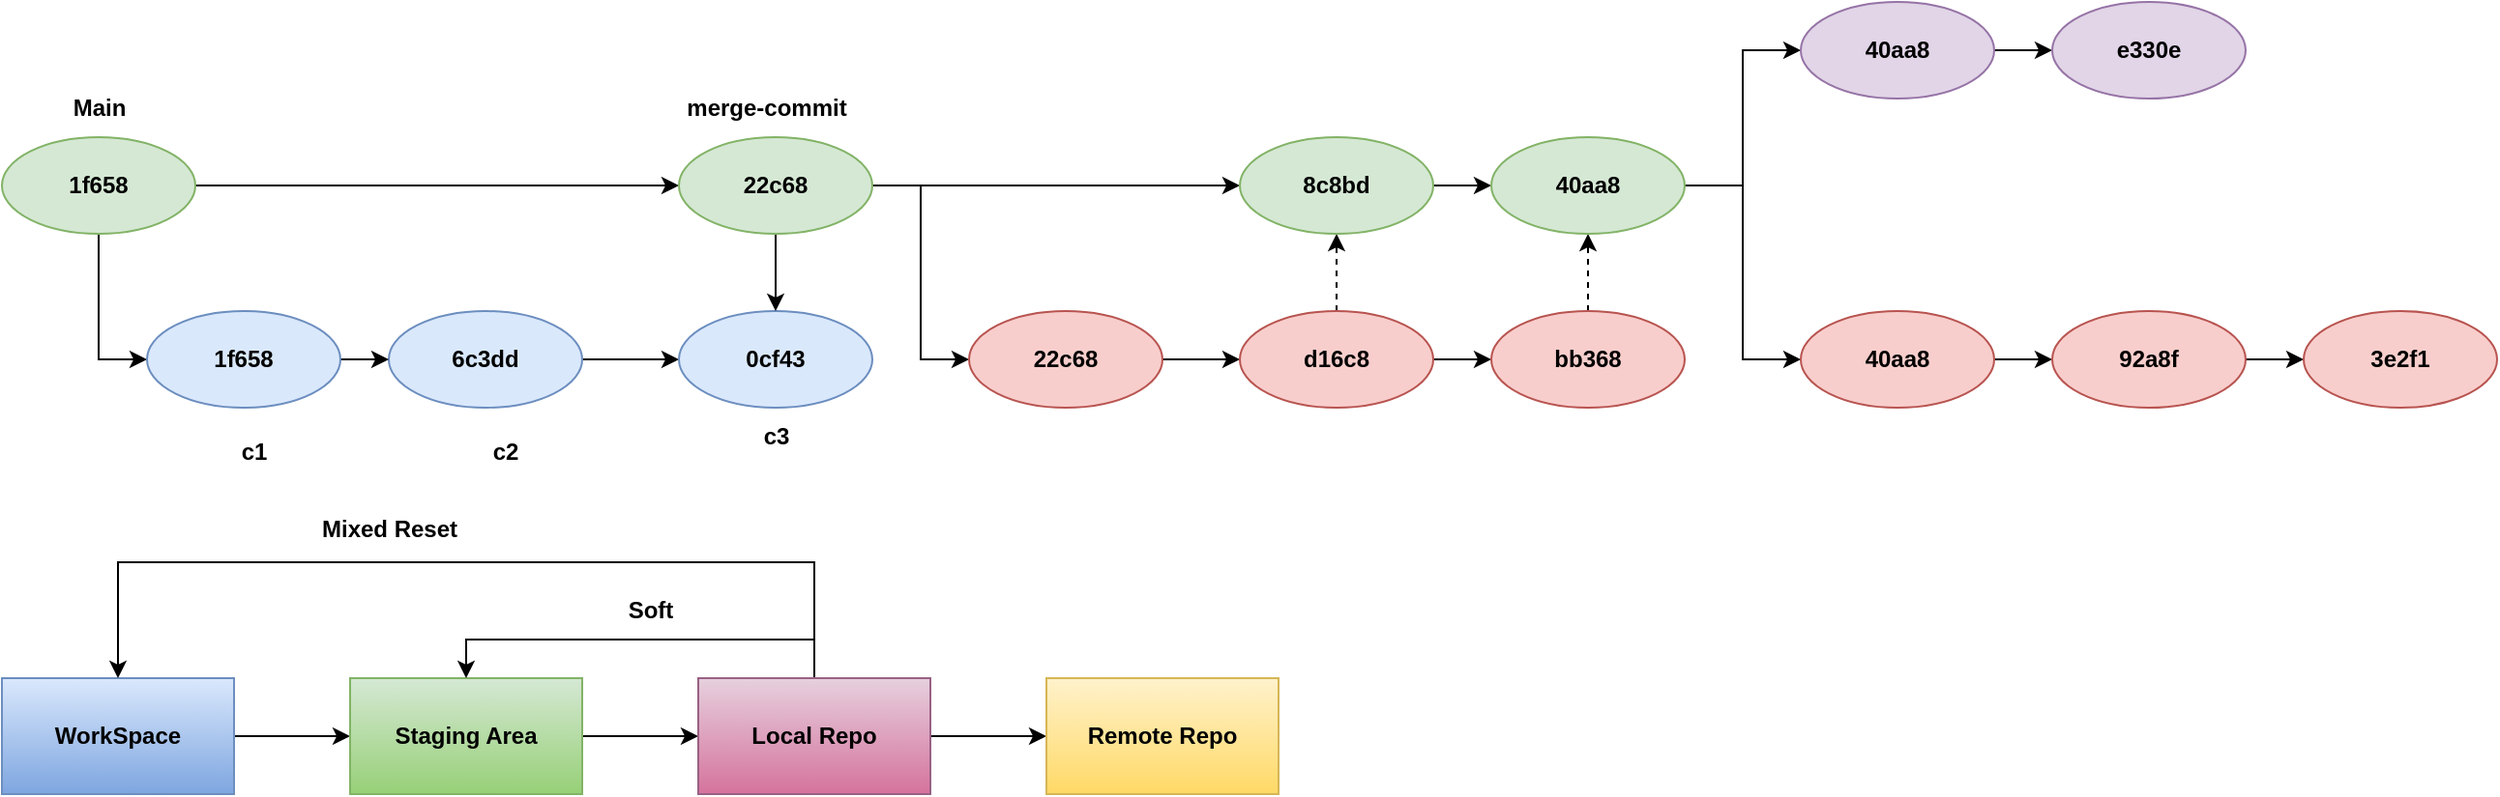 <mxfile version="28.1.0">
  <diagram name="Page-1" id="S2-03lSsmSxAi3Dc4DbP">
    <mxGraphModel dx="1722" dy="431" grid="1" gridSize="10" guides="1" tooltips="1" connect="1" arrows="1" fold="1" page="1" pageScale="1" pageWidth="850" pageHeight="1100" math="0" shadow="0">
      <root>
        <mxCell id="0" />
        <mxCell id="1" parent="0" />
        <mxCell id="9KxeKJKBETaJ2yjf6ht7-9" style="edgeStyle=orthogonalEdgeStyle;rounded=0;orthogonalLoop=1;jettySize=auto;html=1;entryX=0;entryY=0.5;entryDx=0;entryDy=0;" parent="1" source="9KxeKJKBETaJ2yjf6ht7-1" target="9KxeKJKBETaJ2yjf6ht7-7" edge="1">
          <mxGeometry relative="1" as="geometry" />
        </mxCell>
        <mxCell id="9KxeKJKBETaJ2yjf6ht7-11" style="edgeStyle=orthogonalEdgeStyle;rounded=0;orthogonalLoop=1;jettySize=auto;html=1;entryX=0;entryY=0.5;entryDx=0;entryDy=0;" parent="1" source="9KxeKJKBETaJ2yjf6ht7-1" target="9KxeKJKBETaJ2yjf6ht7-10" edge="1">
          <mxGeometry relative="1" as="geometry" />
        </mxCell>
        <mxCell id="9KxeKJKBETaJ2yjf6ht7-1" value="&lt;b&gt;1f658&lt;/b&gt;" style="ellipse;whiteSpace=wrap;html=1;fillColor=#d5e8d4;strokeColor=#82b366;" parent="1" vertex="1">
          <mxGeometry x="-60" y="80" width="100" height="50" as="geometry" />
        </mxCell>
        <mxCell id="9KxeKJKBETaJ2yjf6ht7-2" value="&lt;b&gt;Main&lt;/b&gt;" style="text;html=1;align=center;verticalAlign=middle;resizable=0;points=[];autosize=1;strokeColor=none;fillColor=none;" parent="1" vertex="1">
          <mxGeometry x="-35" y="50" width="50" height="30" as="geometry" />
        </mxCell>
        <mxCell id="9KxeKJKBETaJ2yjf6ht7-6" style="edgeStyle=orthogonalEdgeStyle;rounded=0;orthogonalLoop=1;jettySize=auto;html=1;entryX=0;entryY=0.5;entryDx=0;entryDy=0;" parent="1" source="9KxeKJKBETaJ2yjf6ht7-3" target="9KxeKJKBETaJ2yjf6ht7-5" edge="1">
          <mxGeometry relative="1" as="geometry" />
        </mxCell>
        <mxCell id="9KxeKJKBETaJ2yjf6ht7-3" value="&lt;b&gt;6c3dd&lt;/b&gt;" style="ellipse;whiteSpace=wrap;html=1;fillColor=#dae8fc;strokeColor=#6c8ebf;" parent="1" vertex="1">
          <mxGeometry x="140" y="170" width="100" height="50" as="geometry" />
        </mxCell>
        <mxCell id="9KxeKJKBETaJ2yjf6ht7-5" value="&lt;b&gt;0cf43&lt;/b&gt;" style="ellipse;whiteSpace=wrap;html=1;fillColor=#dae8fc;strokeColor=#6c8ebf;" parent="1" vertex="1">
          <mxGeometry x="290" y="170" width="100" height="50" as="geometry" />
        </mxCell>
        <mxCell id="9KxeKJKBETaJ2yjf6ht7-8" style="edgeStyle=orthogonalEdgeStyle;rounded=0;orthogonalLoop=1;jettySize=auto;html=1;entryX=0;entryY=0.5;entryDx=0;entryDy=0;" parent="1" source="9KxeKJKBETaJ2yjf6ht7-7" target="9KxeKJKBETaJ2yjf6ht7-3" edge="1">
          <mxGeometry relative="1" as="geometry" />
        </mxCell>
        <mxCell id="9KxeKJKBETaJ2yjf6ht7-7" value="&lt;b&gt;1f658&lt;/b&gt;" style="ellipse;whiteSpace=wrap;html=1;fillColor=#dae8fc;strokeColor=#6c8ebf;" parent="1" vertex="1">
          <mxGeometry x="15" y="170" width="100" height="50" as="geometry" />
        </mxCell>
        <mxCell id="9KxeKJKBETaJ2yjf6ht7-16" style="edgeStyle=orthogonalEdgeStyle;rounded=0;orthogonalLoop=1;jettySize=auto;html=1;entryX=0.5;entryY=0;entryDx=0;entryDy=0;" parent="1" source="9KxeKJKBETaJ2yjf6ht7-10" target="9KxeKJKBETaJ2yjf6ht7-5" edge="1">
          <mxGeometry relative="1" as="geometry" />
        </mxCell>
        <mxCell id="9KxeKJKBETaJ2yjf6ht7-18" style="edgeStyle=orthogonalEdgeStyle;rounded=0;orthogonalLoop=1;jettySize=auto;html=1;entryX=0;entryY=0.5;entryDx=0;entryDy=0;" parent="1" source="9KxeKJKBETaJ2yjf6ht7-10" target="9KxeKJKBETaJ2yjf6ht7-17" edge="1">
          <mxGeometry relative="1" as="geometry" />
        </mxCell>
        <mxCell id="9KxeKJKBETaJ2yjf6ht7-25" style="edgeStyle=orthogonalEdgeStyle;rounded=0;orthogonalLoop=1;jettySize=auto;html=1;" parent="1" source="9KxeKJKBETaJ2yjf6ht7-10" target="9KxeKJKBETaJ2yjf6ht7-23" edge="1">
          <mxGeometry relative="1" as="geometry" />
        </mxCell>
        <mxCell id="9KxeKJKBETaJ2yjf6ht7-10" value="&lt;b&gt;22c68&lt;/b&gt;" style="ellipse;whiteSpace=wrap;html=1;fillColor=#d5e8d4;strokeColor=#82b366;" parent="1" vertex="1">
          <mxGeometry x="290" y="80" width="100" height="50" as="geometry" />
        </mxCell>
        <mxCell id="9KxeKJKBETaJ2yjf6ht7-12" value="&lt;b&gt;c1&lt;/b&gt;" style="text;html=1;align=center;verticalAlign=middle;resizable=0;points=[];autosize=1;strokeColor=none;fillColor=none;" parent="1" vertex="1">
          <mxGeometry x="50" y="228" width="40" height="30" as="geometry" />
        </mxCell>
        <mxCell id="9KxeKJKBETaJ2yjf6ht7-13" value="&lt;b&gt;c2&lt;/b&gt;" style="text;html=1;align=center;verticalAlign=middle;resizable=0;points=[];autosize=1;strokeColor=none;fillColor=none;" parent="1" vertex="1">
          <mxGeometry x="180" y="228" width="40" height="30" as="geometry" />
        </mxCell>
        <mxCell id="9KxeKJKBETaJ2yjf6ht7-14" value="&lt;b&gt;c3&lt;/b&gt;" style="text;html=1;align=center;verticalAlign=middle;resizable=0;points=[];autosize=1;strokeColor=none;fillColor=none;" parent="1" vertex="1">
          <mxGeometry x="320" y="220" width="40" height="30" as="geometry" />
        </mxCell>
        <mxCell id="9KxeKJKBETaJ2yjf6ht7-15" value="&lt;b&gt;merge-commit&lt;/b&gt;" style="text;html=1;align=center;verticalAlign=middle;resizable=0;points=[];autosize=1;strokeColor=none;fillColor=none;" parent="1" vertex="1">
          <mxGeometry x="280" y="50" width="110" height="30" as="geometry" />
        </mxCell>
        <mxCell id="9KxeKJKBETaJ2yjf6ht7-20" style="edgeStyle=orthogonalEdgeStyle;rounded=0;orthogonalLoop=1;jettySize=auto;html=1;entryX=0;entryY=0.5;entryDx=0;entryDy=0;" parent="1" source="9KxeKJKBETaJ2yjf6ht7-17" target="9KxeKJKBETaJ2yjf6ht7-19" edge="1">
          <mxGeometry relative="1" as="geometry" />
        </mxCell>
        <mxCell id="9KxeKJKBETaJ2yjf6ht7-17" value="&lt;b&gt;22c68&lt;/b&gt;" style="ellipse;whiteSpace=wrap;html=1;fillColor=#f8cecc;strokeColor=#b85450;" parent="1" vertex="1">
          <mxGeometry x="440" y="170" width="100" height="50" as="geometry" />
        </mxCell>
        <mxCell id="9KxeKJKBETaJ2yjf6ht7-22" style="edgeStyle=orthogonalEdgeStyle;rounded=0;orthogonalLoop=1;jettySize=auto;html=1;entryX=0;entryY=0.5;entryDx=0;entryDy=0;" parent="1" source="9KxeKJKBETaJ2yjf6ht7-19" target="9KxeKJKBETaJ2yjf6ht7-21" edge="1">
          <mxGeometry relative="1" as="geometry" />
        </mxCell>
        <mxCell id="9KxeKJKBETaJ2yjf6ht7-28" style="edgeStyle=orthogonalEdgeStyle;rounded=0;orthogonalLoop=1;jettySize=auto;html=1;entryX=0.5;entryY=1;entryDx=0;entryDy=0;dashed=1;" parent="1" source="9KxeKJKBETaJ2yjf6ht7-19" target="9KxeKJKBETaJ2yjf6ht7-23" edge="1">
          <mxGeometry relative="1" as="geometry" />
        </mxCell>
        <mxCell id="9KxeKJKBETaJ2yjf6ht7-19" value="&lt;b&gt;d16c8&lt;/b&gt;" style="ellipse;whiteSpace=wrap;html=1;fillColor=#f8cecc;strokeColor=#b85450;" parent="1" vertex="1">
          <mxGeometry x="580" y="170" width="100" height="50" as="geometry" />
        </mxCell>
        <mxCell id="9KxeKJKBETaJ2yjf6ht7-29" style="edgeStyle=orthogonalEdgeStyle;rounded=0;orthogonalLoop=1;jettySize=auto;html=1;entryX=0.5;entryY=1;entryDx=0;entryDy=0;dashed=1;" parent="1" source="9KxeKJKBETaJ2yjf6ht7-21" target="9KxeKJKBETaJ2yjf6ht7-24" edge="1">
          <mxGeometry relative="1" as="geometry" />
        </mxCell>
        <mxCell id="9KxeKJKBETaJ2yjf6ht7-21" value="&lt;b&gt;bb368&lt;/b&gt;" style="ellipse;whiteSpace=wrap;html=1;fillColor=#f8cecc;strokeColor=#b85450;" parent="1" vertex="1">
          <mxGeometry x="710" y="170" width="100" height="50" as="geometry" />
        </mxCell>
        <mxCell id="9KxeKJKBETaJ2yjf6ht7-26" style="edgeStyle=orthogonalEdgeStyle;rounded=0;orthogonalLoop=1;jettySize=auto;html=1;" parent="1" source="9KxeKJKBETaJ2yjf6ht7-23" target="9KxeKJKBETaJ2yjf6ht7-24" edge="1">
          <mxGeometry relative="1" as="geometry" />
        </mxCell>
        <mxCell id="9KxeKJKBETaJ2yjf6ht7-23" value="&lt;b&gt;8c8bd&lt;/b&gt;" style="ellipse;whiteSpace=wrap;html=1;fillColor=#d5e8d4;strokeColor=#82b366;" parent="1" vertex="1">
          <mxGeometry x="580" y="80" width="100" height="50" as="geometry" />
        </mxCell>
        <mxCell id="9KxeKJKBETaJ2yjf6ht7-31" style="edgeStyle=orthogonalEdgeStyle;rounded=0;orthogonalLoop=1;jettySize=auto;html=1;entryX=0;entryY=0.5;entryDx=0;entryDy=0;" parent="1" source="9KxeKJKBETaJ2yjf6ht7-24" target="9KxeKJKBETaJ2yjf6ht7-30" edge="1">
          <mxGeometry relative="1" as="geometry" />
        </mxCell>
        <mxCell id="9KxeKJKBETaJ2yjf6ht7-33" style="edgeStyle=orthogonalEdgeStyle;rounded=0;orthogonalLoop=1;jettySize=auto;html=1;entryX=0;entryY=0.5;entryDx=0;entryDy=0;" parent="1" source="9KxeKJKBETaJ2yjf6ht7-24" target="9KxeKJKBETaJ2yjf6ht7-32" edge="1">
          <mxGeometry relative="1" as="geometry" />
        </mxCell>
        <mxCell id="9KxeKJKBETaJ2yjf6ht7-24" value="&lt;b&gt;40aa8&lt;/b&gt;" style="ellipse;whiteSpace=wrap;html=1;fillColor=#d5e8d4;strokeColor=#82b366;" parent="1" vertex="1">
          <mxGeometry x="710" y="80" width="100" height="50" as="geometry" />
        </mxCell>
        <mxCell id="9KxeKJKBETaJ2yjf6ht7-35" style="edgeStyle=orthogonalEdgeStyle;rounded=0;orthogonalLoop=1;jettySize=auto;html=1;entryX=0;entryY=0.5;entryDx=0;entryDy=0;" parent="1" source="9KxeKJKBETaJ2yjf6ht7-30" target="9KxeKJKBETaJ2yjf6ht7-34" edge="1">
          <mxGeometry relative="1" as="geometry" />
        </mxCell>
        <mxCell id="9KxeKJKBETaJ2yjf6ht7-30" value="&lt;b&gt;40aa8&lt;/b&gt;" style="ellipse;whiteSpace=wrap;html=1;fillColor=#f8cecc;strokeColor=#b85450;" parent="1" vertex="1">
          <mxGeometry x="870" y="170" width="100" height="50" as="geometry" />
        </mxCell>
        <mxCell id="9KxeKJKBETaJ2yjf6ht7-39" value="" style="edgeStyle=orthogonalEdgeStyle;rounded=0;orthogonalLoop=1;jettySize=auto;html=1;" parent="1" source="9KxeKJKBETaJ2yjf6ht7-32" target="9KxeKJKBETaJ2yjf6ht7-38" edge="1">
          <mxGeometry relative="1" as="geometry" />
        </mxCell>
        <mxCell id="9KxeKJKBETaJ2yjf6ht7-32" value="&lt;b&gt;40aa8&lt;/b&gt;" style="ellipse;whiteSpace=wrap;html=1;fillColor=#e1d5e7;strokeColor=#9673a6;" parent="1" vertex="1">
          <mxGeometry x="870" y="10" width="100" height="50" as="geometry" />
        </mxCell>
        <mxCell id="9KxeKJKBETaJ2yjf6ht7-37" style="edgeStyle=orthogonalEdgeStyle;rounded=0;orthogonalLoop=1;jettySize=auto;html=1;entryX=0;entryY=0.5;entryDx=0;entryDy=0;" parent="1" source="9KxeKJKBETaJ2yjf6ht7-34" target="9KxeKJKBETaJ2yjf6ht7-36" edge="1">
          <mxGeometry relative="1" as="geometry" />
        </mxCell>
        <mxCell id="9KxeKJKBETaJ2yjf6ht7-34" value="&lt;b&gt;92a8f&lt;/b&gt;" style="ellipse;whiteSpace=wrap;html=1;fillColor=#f8cecc;strokeColor=#b85450;" parent="1" vertex="1">
          <mxGeometry x="1000" y="170" width="100" height="50" as="geometry" />
        </mxCell>
        <mxCell id="9KxeKJKBETaJ2yjf6ht7-36" value="&lt;b&gt;3e2f1&lt;/b&gt;" style="ellipse;whiteSpace=wrap;html=1;fillColor=#f8cecc;strokeColor=#b85450;" parent="1" vertex="1">
          <mxGeometry x="1130" y="170" width="100" height="50" as="geometry" />
        </mxCell>
        <mxCell id="9KxeKJKBETaJ2yjf6ht7-38" value="&lt;b&gt;e330e&lt;/b&gt;" style="ellipse;whiteSpace=wrap;html=1;fillColor=#e1d5e7;strokeColor=#9673a6;" parent="1" vertex="1">
          <mxGeometry x="1000" y="10" width="100" height="50" as="geometry" />
        </mxCell>
        <mxCell id="RR-I-lol6V44_PLOG4Gg-5" style="edgeStyle=orthogonalEdgeStyle;rounded=0;orthogonalLoop=1;jettySize=auto;html=1;entryX=0;entryY=0.5;entryDx=0;entryDy=0;" edge="1" parent="1" source="RR-I-lol6V44_PLOG4Gg-1" target="RR-I-lol6V44_PLOG4Gg-2">
          <mxGeometry relative="1" as="geometry" />
        </mxCell>
        <mxCell id="RR-I-lol6V44_PLOG4Gg-1" value="&lt;b&gt;WorkSpace&lt;/b&gt;" style="rounded=0;whiteSpace=wrap;html=1;fillColor=#dae8fc;gradientColor=#7ea6e0;strokeColor=#6c8ebf;" vertex="1" parent="1">
          <mxGeometry x="-60" y="360" width="120" height="60" as="geometry" />
        </mxCell>
        <mxCell id="RR-I-lol6V44_PLOG4Gg-6" style="edgeStyle=orthogonalEdgeStyle;rounded=0;orthogonalLoop=1;jettySize=auto;html=1;entryX=0;entryY=0.5;entryDx=0;entryDy=0;" edge="1" parent="1" source="RR-I-lol6V44_PLOG4Gg-2" target="RR-I-lol6V44_PLOG4Gg-3">
          <mxGeometry relative="1" as="geometry" />
        </mxCell>
        <mxCell id="RR-I-lol6V44_PLOG4Gg-2" value="&lt;b&gt;Staging Area&lt;/b&gt;" style="rounded=0;whiteSpace=wrap;html=1;fillColor=#d5e8d4;gradientColor=#97d077;strokeColor=#82b366;" vertex="1" parent="1">
          <mxGeometry x="120" y="360" width="120" height="60" as="geometry" />
        </mxCell>
        <mxCell id="RR-I-lol6V44_PLOG4Gg-7" style="edgeStyle=orthogonalEdgeStyle;rounded=0;orthogonalLoop=1;jettySize=auto;html=1;entryX=0;entryY=0.5;entryDx=0;entryDy=0;" edge="1" parent="1" source="RR-I-lol6V44_PLOG4Gg-3" target="RR-I-lol6V44_PLOG4Gg-4">
          <mxGeometry relative="1" as="geometry" />
        </mxCell>
        <mxCell id="RR-I-lol6V44_PLOG4Gg-8" style="edgeStyle=orthogonalEdgeStyle;rounded=0;orthogonalLoop=1;jettySize=auto;html=1;entryX=0.5;entryY=0;entryDx=0;entryDy=0;" edge="1" parent="1" source="RR-I-lol6V44_PLOG4Gg-3" target="RR-I-lol6V44_PLOG4Gg-2">
          <mxGeometry relative="1" as="geometry">
            <Array as="points">
              <mxPoint x="360" y="340" />
              <mxPoint x="180" y="340" />
            </Array>
          </mxGeometry>
        </mxCell>
        <mxCell id="RR-I-lol6V44_PLOG4Gg-10" style="edgeStyle=orthogonalEdgeStyle;rounded=0;orthogonalLoop=1;jettySize=auto;html=1;entryX=0.5;entryY=0;entryDx=0;entryDy=0;" edge="1" parent="1" source="RR-I-lol6V44_PLOG4Gg-3" target="RR-I-lol6V44_PLOG4Gg-1">
          <mxGeometry relative="1" as="geometry">
            <Array as="points">
              <mxPoint x="360" y="300" />
              <mxPoint y="300" />
            </Array>
          </mxGeometry>
        </mxCell>
        <mxCell id="RR-I-lol6V44_PLOG4Gg-3" value="&lt;b&gt;Local Repo&lt;/b&gt;" style="rounded=0;whiteSpace=wrap;html=1;fillColor=#e6d0de;gradientColor=#d5739d;strokeColor=#996185;" vertex="1" parent="1">
          <mxGeometry x="300" y="360" width="120" height="60" as="geometry" />
        </mxCell>
        <mxCell id="RR-I-lol6V44_PLOG4Gg-4" value="&lt;b&gt;Remote Repo&lt;/b&gt;" style="rounded=0;whiteSpace=wrap;html=1;fillColor=#fff2cc;gradientColor=#ffd966;strokeColor=#d6b656;" vertex="1" parent="1">
          <mxGeometry x="480" y="360" width="120" height="60" as="geometry" />
        </mxCell>
        <mxCell id="RR-I-lol6V44_PLOG4Gg-9" value="&lt;b&gt;Soft&lt;/b&gt;" style="text;html=1;align=center;verticalAlign=middle;resizable=0;points=[];autosize=1;strokeColor=none;fillColor=none;" vertex="1" parent="1">
          <mxGeometry x="250" y="310" width="50" height="30" as="geometry" />
        </mxCell>
        <mxCell id="RR-I-lol6V44_PLOG4Gg-11" value="&lt;b&gt;Mixed Reset&lt;/b&gt;" style="text;html=1;align=center;verticalAlign=middle;resizable=0;points=[];autosize=1;strokeColor=none;fillColor=none;" vertex="1" parent="1">
          <mxGeometry x="95" y="268" width="90" height="30" as="geometry" />
        </mxCell>
      </root>
    </mxGraphModel>
  </diagram>
</mxfile>
